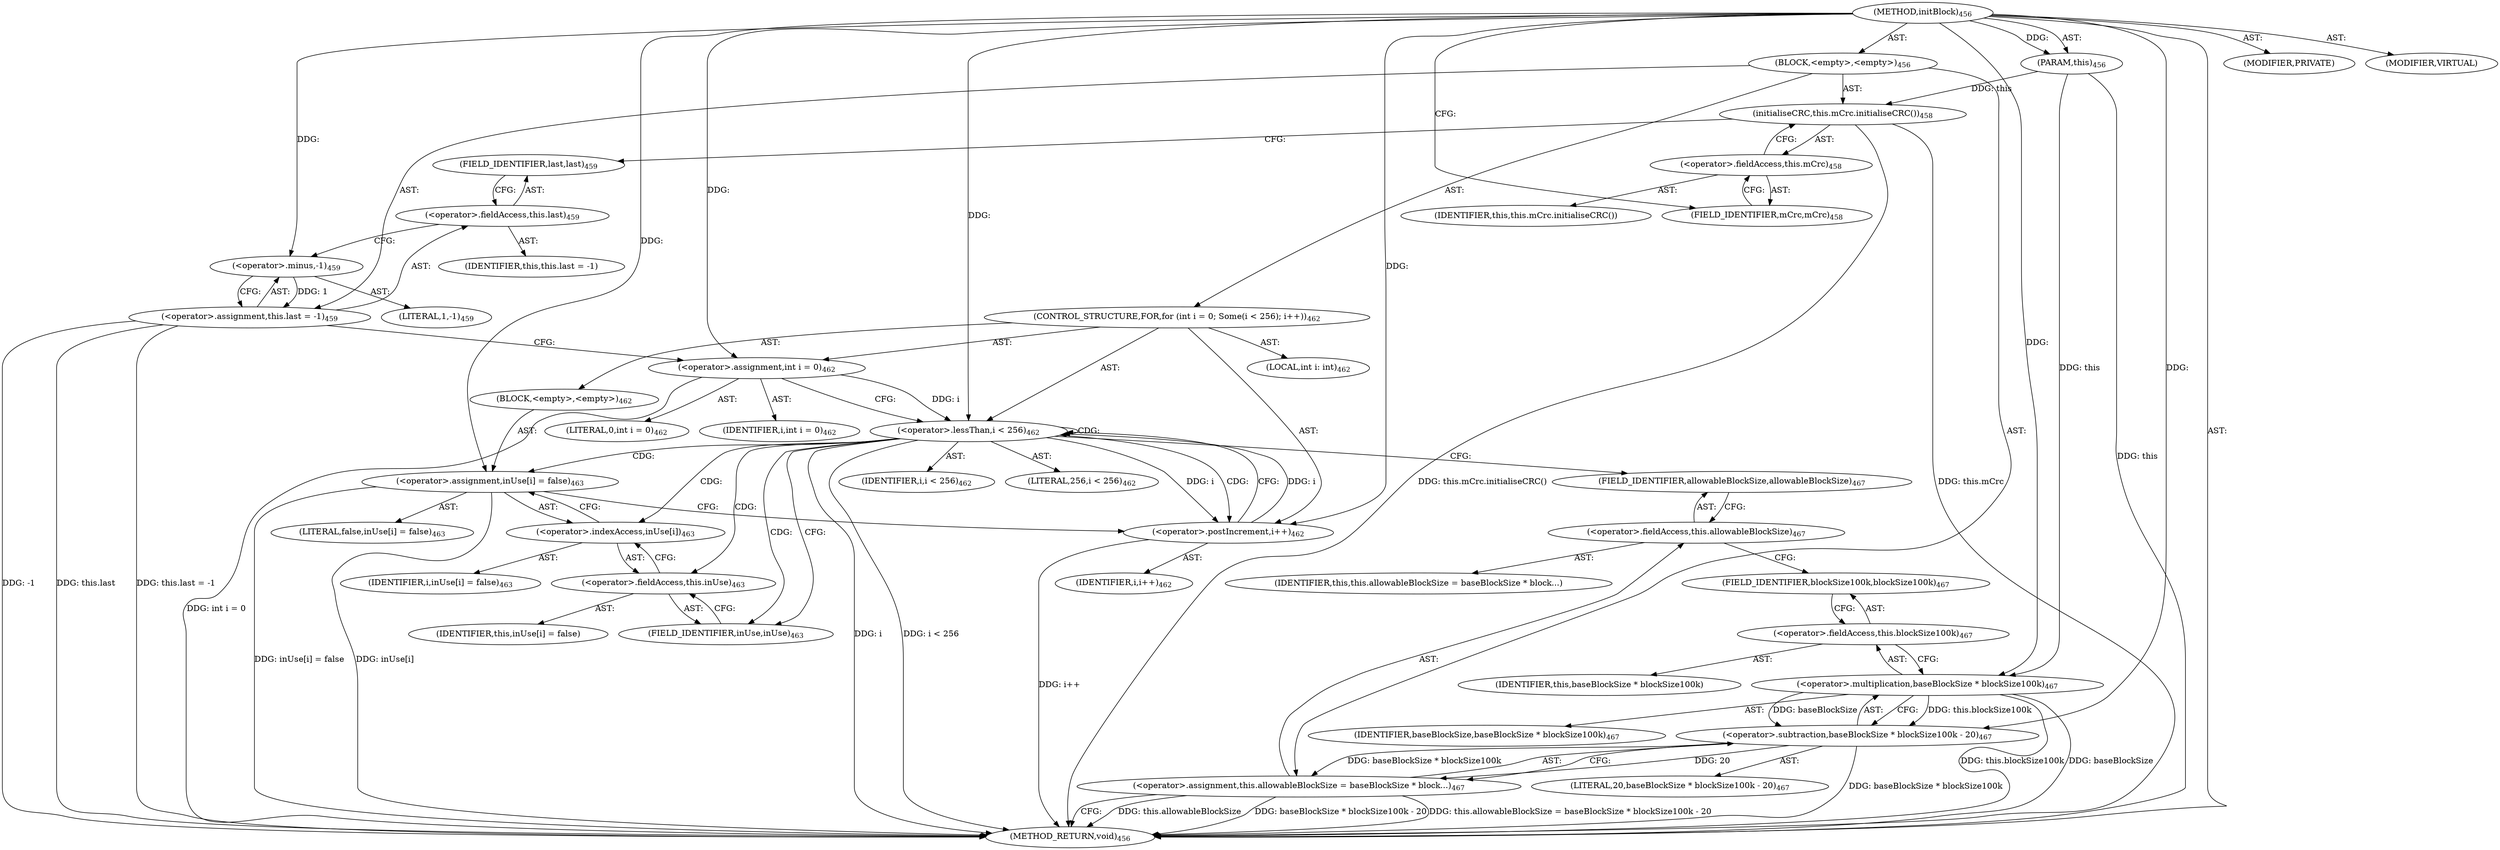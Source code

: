 digraph "initBlock" {  
"111669149707" [label = <(METHOD,initBlock)<SUB>456</SUB>> ]
"115964117021" [label = <(PARAM,this)<SUB>456</SUB>> ]
"25769803831" [label = <(BLOCK,&lt;empty&gt;,&lt;empty&gt;)<SUB>456</SUB>> ]
"30064771534" [label = <(initialiseCRC,this.mCrc.initialiseCRC())<SUB>458</SUB>> ]
"30064771535" [label = <(&lt;operator&gt;.fieldAccess,this.mCrc)<SUB>458</SUB>> ]
"68719477148" [label = <(IDENTIFIER,this,this.mCrc.initialiseCRC())> ]
"55834574948" [label = <(FIELD_IDENTIFIER,mCrc,mCrc)<SUB>458</SUB>> ]
"30064771536" [label = <(&lt;operator&gt;.assignment,this.last = -1)<SUB>459</SUB>> ]
"30064771537" [label = <(&lt;operator&gt;.fieldAccess,this.last)<SUB>459</SUB>> ]
"68719477149" [label = <(IDENTIFIER,this,this.last = -1)> ]
"55834574949" [label = <(FIELD_IDENTIFIER,last,last)<SUB>459</SUB>> ]
"30064771538" [label = <(&lt;operator&gt;.minus,-1)<SUB>459</SUB>> ]
"90194313350" [label = <(LITERAL,1,-1)<SUB>459</SUB>> ]
"47244640301" [label = <(CONTROL_STRUCTURE,FOR,for (int i = 0; Some(i &lt; 256); i++))<SUB>462</SUB>> ]
"94489280536" [label = <(LOCAL,int i: int)<SUB>462</SUB>> ]
"30064771539" [label = <(&lt;operator&gt;.assignment,int i = 0)<SUB>462</SUB>> ]
"68719477150" [label = <(IDENTIFIER,i,int i = 0)<SUB>462</SUB>> ]
"90194313351" [label = <(LITERAL,0,int i = 0)<SUB>462</SUB>> ]
"30064771540" [label = <(&lt;operator&gt;.lessThan,i &lt; 256)<SUB>462</SUB>> ]
"68719477151" [label = <(IDENTIFIER,i,i &lt; 256)<SUB>462</SUB>> ]
"90194313352" [label = <(LITERAL,256,i &lt; 256)<SUB>462</SUB>> ]
"30064771541" [label = <(&lt;operator&gt;.postIncrement,i++)<SUB>462</SUB>> ]
"68719477152" [label = <(IDENTIFIER,i,i++)<SUB>462</SUB>> ]
"25769803832" [label = <(BLOCK,&lt;empty&gt;,&lt;empty&gt;)<SUB>462</SUB>> ]
"30064771542" [label = <(&lt;operator&gt;.assignment,inUse[i] = false)<SUB>463</SUB>> ]
"30064771543" [label = <(&lt;operator&gt;.indexAccess,inUse[i])<SUB>463</SUB>> ]
"30064771544" [label = <(&lt;operator&gt;.fieldAccess,this.inUse)<SUB>463</SUB>> ]
"68719477153" [label = <(IDENTIFIER,this,inUse[i] = false)> ]
"55834574950" [label = <(FIELD_IDENTIFIER,inUse,inUse)<SUB>463</SUB>> ]
"68719477154" [label = <(IDENTIFIER,i,inUse[i] = false)<SUB>463</SUB>> ]
"90194313353" [label = <(LITERAL,false,inUse[i] = false)<SUB>463</SUB>> ]
"30064771545" [label = <(&lt;operator&gt;.assignment,this.allowableBlockSize = baseBlockSize * block...)<SUB>467</SUB>> ]
"30064771546" [label = <(&lt;operator&gt;.fieldAccess,this.allowableBlockSize)<SUB>467</SUB>> ]
"68719477155" [label = <(IDENTIFIER,this,this.allowableBlockSize = baseBlockSize * block...)> ]
"55834574951" [label = <(FIELD_IDENTIFIER,allowableBlockSize,allowableBlockSize)<SUB>467</SUB>> ]
"30064771547" [label = <(&lt;operator&gt;.subtraction,baseBlockSize * blockSize100k - 20)<SUB>467</SUB>> ]
"30064771548" [label = <(&lt;operator&gt;.multiplication,baseBlockSize * blockSize100k)<SUB>467</SUB>> ]
"68719477156" [label = <(IDENTIFIER,baseBlockSize,baseBlockSize * blockSize100k)<SUB>467</SUB>> ]
"30064771549" [label = <(&lt;operator&gt;.fieldAccess,this.blockSize100k)<SUB>467</SUB>> ]
"68719477157" [label = <(IDENTIFIER,this,baseBlockSize * blockSize100k)> ]
"55834574952" [label = <(FIELD_IDENTIFIER,blockSize100k,blockSize100k)<SUB>467</SUB>> ]
"90194313354" [label = <(LITERAL,20,baseBlockSize * blockSize100k - 20)<SUB>467</SUB>> ]
"133143986235" [label = <(MODIFIER,PRIVATE)> ]
"133143986236" [label = <(MODIFIER,VIRTUAL)> ]
"128849018891" [label = <(METHOD_RETURN,void)<SUB>456</SUB>> ]
  "111669149707" -> "115964117021"  [ label = "AST: "] 
  "111669149707" -> "25769803831"  [ label = "AST: "] 
  "111669149707" -> "133143986235"  [ label = "AST: "] 
  "111669149707" -> "133143986236"  [ label = "AST: "] 
  "111669149707" -> "128849018891"  [ label = "AST: "] 
  "25769803831" -> "30064771534"  [ label = "AST: "] 
  "25769803831" -> "30064771536"  [ label = "AST: "] 
  "25769803831" -> "47244640301"  [ label = "AST: "] 
  "25769803831" -> "30064771545"  [ label = "AST: "] 
  "30064771534" -> "30064771535"  [ label = "AST: "] 
  "30064771535" -> "68719477148"  [ label = "AST: "] 
  "30064771535" -> "55834574948"  [ label = "AST: "] 
  "30064771536" -> "30064771537"  [ label = "AST: "] 
  "30064771536" -> "30064771538"  [ label = "AST: "] 
  "30064771537" -> "68719477149"  [ label = "AST: "] 
  "30064771537" -> "55834574949"  [ label = "AST: "] 
  "30064771538" -> "90194313350"  [ label = "AST: "] 
  "47244640301" -> "94489280536"  [ label = "AST: "] 
  "47244640301" -> "30064771539"  [ label = "AST: "] 
  "47244640301" -> "30064771540"  [ label = "AST: "] 
  "47244640301" -> "30064771541"  [ label = "AST: "] 
  "47244640301" -> "25769803832"  [ label = "AST: "] 
  "30064771539" -> "68719477150"  [ label = "AST: "] 
  "30064771539" -> "90194313351"  [ label = "AST: "] 
  "30064771540" -> "68719477151"  [ label = "AST: "] 
  "30064771540" -> "90194313352"  [ label = "AST: "] 
  "30064771541" -> "68719477152"  [ label = "AST: "] 
  "25769803832" -> "30064771542"  [ label = "AST: "] 
  "30064771542" -> "30064771543"  [ label = "AST: "] 
  "30064771542" -> "90194313353"  [ label = "AST: "] 
  "30064771543" -> "30064771544"  [ label = "AST: "] 
  "30064771543" -> "68719477154"  [ label = "AST: "] 
  "30064771544" -> "68719477153"  [ label = "AST: "] 
  "30064771544" -> "55834574950"  [ label = "AST: "] 
  "30064771545" -> "30064771546"  [ label = "AST: "] 
  "30064771545" -> "30064771547"  [ label = "AST: "] 
  "30064771546" -> "68719477155"  [ label = "AST: "] 
  "30064771546" -> "55834574951"  [ label = "AST: "] 
  "30064771547" -> "30064771548"  [ label = "AST: "] 
  "30064771547" -> "90194313354"  [ label = "AST: "] 
  "30064771548" -> "68719477156"  [ label = "AST: "] 
  "30064771548" -> "30064771549"  [ label = "AST: "] 
  "30064771549" -> "68719477157"  [ label = "AST: "] 
  "30064771549" -> "55834574952"  [ label = "AST: "] 
  "30064771534" -> "55834574949"  [ label = "CFG: "] 
  "30064771536" -> "30064771539"  [ label = "CFG: "] 
  "30064771545" -> "128849018891"  [ label = "CFG: "] 
  "30064771535" -> "30064771534"  [ label = "CFG: "] 
  "30064771537" -> "30064771538"  [ label = "CFG: "] 
  "30064771538" -> "30064771536"  [ label = "CFG: "] 
  "30064771539" -> "30064771540"  [ label = "CFG: "] 
  "30064771540" -> "55834574950"  [ label = "CFG: "] 
  "30064771540" -> "55834574951"  [ label = "CFG: "] 
  "30064771541" -> "30064771540"  [ label = "CFG: "] 
  "30064771546" -> "55834574952"  [ label = "CFG: "] 
  "30064771547" -> "30064771545"  [ label = "CFG: "] 
  "55834574948" -> "30064771535"  [ label = "CFG: "] 
  "55834574949" -> "30064771537"  [ label = "CFG: "] 
  "30064771542" -> "30064771541"  [ label = "CFG: "] 
  "55834574951" -> "30064771546"  [ label = "CFG: "] 
  "30064771548" -> "30064771547"  [ label = "CFG: "] 
  "30064771543" -> "30064771542"  [ label = "CFG: "] 
  "30064771549" -> "30064771548"  [ label = "CFG: "] 
  "30064771544" -> "30064771543"  [ label = "CFG: "] 
  "55834574952" -> "30064771549"  [ label = "CFG: "] 
  "55834574950" -> "30064771544"  [ label = "CFG: "] 
  "111669149707" -> "55834574948"  [ label = "CFG: "] 
  "115964117021" -> "128849018891"  [ label = "DDG: this"] 
  "30064771534" -> "128849018891"  [ label = "DDG: this.mCrc"] 
  "30064771534" -> "128849018891"  [ label = "DDG: this.mCrc.initialiseCRC()"] 
  "30064771536" -> "128849018891"  [ label = "DDG: this.last"] 
  "30064771536" -> "128849018891"  [ label = "DDG: -1"] 
  "30064771536" -> "128849018891"  [ label = "DDG: this.last = -1"] 
  "30064771539" -> "128849018891"  [ label = "DDG: int i = 0"] 
  "30064771540" -> "128849018891"  [ label = "DDG: i"] 
  "30064771540" -> "128849018891"  [ label = "DDG: i &lt; 256"] 
  "30064771545" -> "128849018891"  [ label = "DDG: this.allowableBlockSize"] 
  "30064771548" -> "128849018891"  [ label = "DDG: this.blockSize100k"] 
  "30064771547" -> "128849018891"  [ label = "DDG: baseBlockSize * blockSize100k"] 
  "30064771545" -> "128849018891"  [ label = "DDG: baseBlockSize * blockSize100k - 20"] 
  "30064771545" -> "128849018891"  [ label = "DDG: this.allowableBlockSize = baseBlockSize * blockSize100k - 20"] 
  "30064771542" -> "128849018891"  [ label = "DDG: inUse[i]"] 
  "30064771542" -> "128849018891"  [ label = "DDG: inUse[i] = false"] 
  "30064771541" -> "128849018891"  [ label = "DDG: i++"] 
  "30064771548" -> "128849018891"  [ label = "DDG: baseBlockSize"] 
  "111669149707" -> "115964117021"  [ label = "DDG: "] 
  "30064771538" -> "30064771536"  [ label = "DDG: 1"] 
  "30064771547" -> "30064771545"  [ label = "DDG: baseBlockSize * blockSize100k"] 
  "30064771547" -> "30064771545"  [ label = "DDG: 20"] 
  "115964117021" -> "30064771534"  [ label = "DDG: this"] 
  "111669149707" -> "30064771539"  [ label = "DDG: "] 
  "111669149707" -> "30064771538"  [ label = "DDG: "] 
  "30064771539" -> "30064771540"  [ label = "DDG: i"] 
  "30064771541" -> "30064771540"  [ label = "DDG: i"] 
  "111669149707" -> "30064771540"  [ label = "DDG: "] 
  "30064771540" -> "30064771541"  [ label = "DDG: i"] 
  "111669149707" -> "30064771541"  [ label = "DDG: "] 
  "111669149707" -> "30064771542"  [ label = "DDG: "] 
  "30064771548" -> "30064771547"  [ label = "DDG: baseBlockSize"] 
  "30064771548" -> "30064771547"  [ label = "DDG: this.blockSize100k"] 
  "111669149707" -> "30064771547"  [ label = "DDG: "] 
  "111669149707" -> "30064771548"  [ label = "DDG: "] 
  "115964117021" -> "30064771548"  [ label = "DDG: this"] 
  "30064771540" -> "55834574950"  [ label = "CDG: "] 
  "30064771540" -> "30064771541"  [ label = "CDG: "] 
  "30064771540" -> "30064771542"  [ label = "CDG: "] 
  "30064771540" -> "30064771540"  [ label = "CDG: "] 
  "30064771540" -> "30064771543"  [ label = "CDG: "] 
  "30064771540" -> "30064771544"  [ label = "CDG: "] 
}

